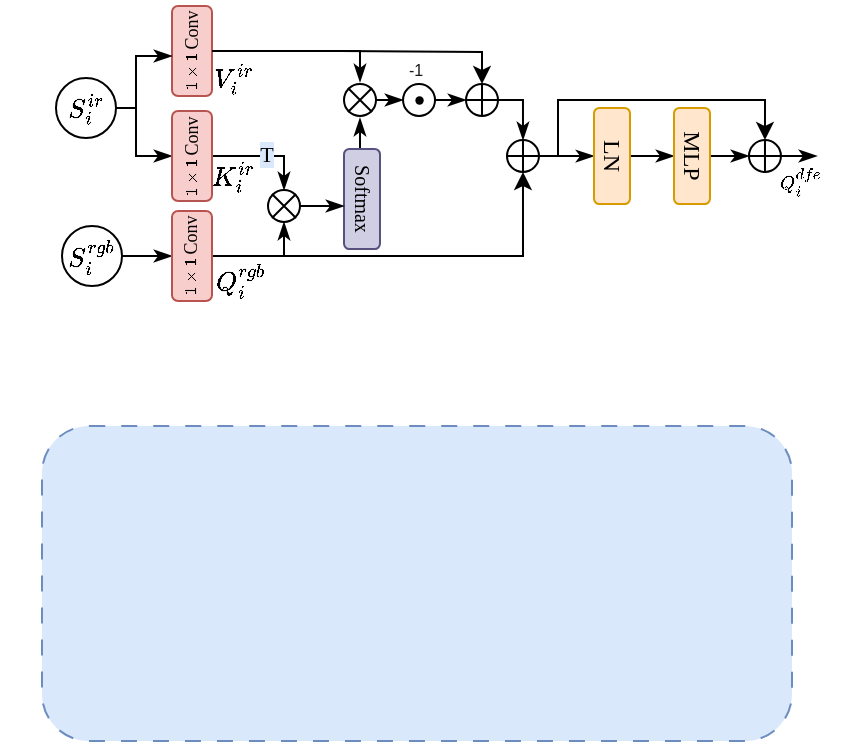 <mxfile version="26.1.1">
  <diagram name="第 1 页" id="xxBF5ol8PT6a56aNci-O">
    <mxGraphModel dx="309" dy="156" grid="1" gridSize="10" guides="1" tooltips="1" connect="1" arrows="1" fold="1" page="1" pageScale="1" pageWidth="827" pageHeight="1169" math="1" shadow="0">
      <root>
        <mxCell id="0" />
        <mxCell id="1" parent="0" />
        <mxCell id="FpNi_09DiMc6DCRJbx8O-7" value="" style="rounded=1;whiteSpace=wrap;html=1;fontFamily=Times New Roman;fillColor=#f8cecc;strokeColor=#b85450;horizontal=0;" parent="1" vertex="1">
          <mxGeometry x="260" y="260" width="20" height="45" as="geometry" />
        </mxCell>
        <mxCell id="FpNi_09DiMc6DCRJbx8O-92" value="" style="group" parent="1" vertex="1" connectable="0">
          <mxGeometry x="260" y="257" width="20" height="51" as="geometry" />
        </mxCell>
        <mxCell id="FpNi_09DiMc6DCRJbx8O-90" value="&lt;span style=&quot;font-family: &amp;quot;Times New Roman&amp;quot;;&quot;&gt;$$1\times1$$&lt;/span&gt;" style="text;html=1;align=center;verticalAlign=middle;whiteSpace=wrap;rounded=0;fontFamily=Helvetica;fontSize=8;fontColor=default;labelBackgroundColor=none;rotation=-90;" parent="FpNi_09DiMc6DCRJbx8O-92" vertex="1">
          <mxGeometry x="-5" y="26" width="30" height="20" as="geometry" />
        </mxCell>
        <mxCell id="FpNi_09DiMc6DCRJbx8O-91" value="Conv" style="text;html=1;align=center;verticalAlign=middle;whiteSpace=wrap;rounded=0;fontFamily=Times New Roman;fontSize=9;fontColor=default;labelBackgroundColor=none;rotation=-90;" parent="FpNi_09DiMc6DCRJbx8O-92" vertex="1">
          <mxGeometry x="-5" y="5" width="30" height="20" as="geometry" />
        </mxCell>
        <mxCell id="FpNi_09DiMc6DCRJbx8O-4" value="" style="rounded=1;whiteSpace=wrap;html=1;fillColor=#dae8fc;fontFamily=Times New Roman;strokeColor=#6c8ebf;dashed=1;dashPattern=8 8;" parent="1" vertex="1">
          <mxGeometry x="195" y="470" width="375" height="157.5" as="geometry" />
        </mxCell>
        <mxCell id="FpNi_09DiMc6DCRJbx8O-88" style="edgeStyle=orthogonalEdgeStyle;shape=connector;rounded=0;orthogonalLoop=1;jettySize=auto;html=1;entryX=0;entryY=0.5;entryDx=0;entryDy=0;strokeColor=default;align=center;verticalAlign=middle;fontFamily=Helvetica;fontSize=11;fontColor=default;labelBackgroundColor=default;endArrow=classicThin;endFill=1;" parent="1" edge="1">
          <mxGeometry relative="1" as="geometry">
            <mxPoint x="234" y="311" as="sourcePoint" />
            <mxPoint x="260" y="285" as="targetPoint" />
            <Array as="points">
              <mxPoint x="242" y="311" />
              <mxPoint x="242" y="285" />
            </Array>
          </mxGeometry>
        </mxCell>
        <mxCell id="FpNi_09DiMc6DCRJbx8O-89" style="edgeStyle=orthogonalEdgeStyle;shape=connector;rounded=0;orthogonalLoop=1;jettySize=auto;html=1;entryX=0;entryY=0.5;entryDx=0;entryDy=0;strokeColor=default;align=center;verticalAlign=middle;fontFamily=Helvetica;fontSize=11;fontColor=default;labelBackgroundColor=default;endArrow=classicThin;endFill=1;" parent="1" edge="1">
          <mxGeometry relative="1" as="geometry">
            <mxPoint x="232" y="311" as="sourcePoint" />
            <mxPoint x="260" y="335" as="targetPoint" />
            <Array as="points">
              <mxPoint x="242" y="311" />
              <mxPoint x="242" y="335" />
            </Array>
          </mxGeometry>
        </mxCell>
        <mxCell id="FpNi_09DiMc6DCRJbx8O-5" value="$$S_{i}^{ir}$$" style="ellipse;whiteSpace=wrap;html=1;aspect=fixed;fontFamily=Times New Roman;fontStyle=0;fontSize=13;" parent="1" vertex="1">
          <mxGeometry x="202" y="296" width="30" height="30" as="geometry" />
        </mxCell>
        <mxCell id="FpNi_09DiMc6DCRJbx8O-22" style="edgeStyle=orthogonalEdgeStyle;shape=connector;rounded=0;orthogonalLoop=1;jettySize=auto;html=1;entryX=0;entryY=0.5;entryDx=0;entryDy=0;strokeColor=default;align=center;verticalAlign=middle;fontFamily=Times New Roman;fontSize=11;fontColor=default;labelBackgroundColor=default;endArrow=classicThin;endFill=1;" parent="1" source="FpNi_09DiMc6DCRJbx8O-6" target="FpNi_09DiMc6DCRJbx8O-10" edge="1">
          <mxGeometry relative="1" as="geometry" />
        </mxCell>
        <mxCell id="FpNi_09DiMc6DCRJbx8O-6" value="&lt;span style=&quot;font-weight: normal;&quot;&gt;$$S_{i}^{rgb}$$&lt;/span&gt;" style="ellipse;whiteSpace=wrap;html=1;aspect=fixed;fontFamily=Times New Roman;fontStyle=1;fontSize=13;" parent="1" vertex="1">
          <mxGeometry x="205" y="370" width="30" height="30" as="geometry" />
        </mxCell>
        <mxCell id="FpNi_09DiMc6DCRJbx8O-79" style="edgeStyle=orthogonalEdgeStyle;shape=connector;rounded=0;orthogonalLoop=1;jettySize=auto;html=1;entryX=0.5;entryY=0;entryDx=0;entryDy=0;strokeColor=default;align=center;verticalAlign=middle;fontFamily=Helvetica;fontSize=11;fontColor=default;labelBackgroundColor=default;endArrow=classicThin;endFill=1;exitX=1;exitY=0.5;exitDx=0;exitDy=0;" parent="1" source="FpNi_09DiMc6DCRJbx8O-7" edge="1">
          <mxGeometry relative="1" as="geometry">
            <Array as="points">
              <mxPoint x="354" y="283" />
            </Array>
            <mxPoint x="354" y="298" as="targetPoint" />
            <mxPoint x="280" y="284.0" as="sourcePoint" />
          </mxGeometry>
        </mxCell>
        <mxCell id="-w79I9yW63wg192La236-12" style="edgeStyle=orthogonalEdgeStyle;rounded=0;orthogonalLoop=1;jettySize=auto;html=1;entryX=0.5;entryY=0;entryDx=0;entryDy=0;" edge="1" parent="1" source="FpNi_09DiMc6DCRJbx8O-7" target="FpNi_09DiMc6DCRJbx8O-47">
          <mxGeometry relative="1" as="geometry">
            <Array as="points">
              <mxPoint x="344" y="283" />
              <mxPoint x="415" y="283" />
            </Array>
          </mxGeometry>
        </mxCell>
        <mxCell id="FpNi_09DiMc6DCRJbx8O-23" style="edgeStyle=orthogonalEdgeStyle;shape=connector;rounded=0;orthogonalLoop=1;jettySize=auto;html=1;entryX=0.5;entryY=0;entryDx=0;entryDy=0;strokeColor=default;align=center;verticalAlign=middle;fontFamily=Times New Roman;fontSize=11;fontColor=default;labelBackgroundColor=default;endArrow=classicThin;endFill=1;" parent="1" source="FpNi_09DiMc6DCRJbx8O-9" target="FpNi_09DiMc6DCRJbx8O-38" edge="1">
          <mxGeometry relative="1" as="geometry">
            <mxPoint x="316" y="350" as="targetPoint" />
            <Array as="points">
              <mxPoint x="316" y="335" />
            </Array>
          </mxGeometry>
        </mxCell>
        <mxCell id="FpNi_09DiMc6DCRJbx8O-111" value="&lt;font face=&quot;Times New Roman&quot;&gt;T&lt;/font&gt;" style="edgeLabel;html=1;align=center;verticalAlign=middle;resizable=0;points=[];fontFamily=Helvetica;fontSize=11;fontColor=default;labelBackgroundColor=#DAE8FC;" parent="FpNi_09DiMc6DCRJbx8O-23" vertex="1" connectable="0">
          <mxGeometry x="0.213" relative="1" as="geometry">
            <mxPoint x="-5" y="-1" as="offset" />
          </mxGeometry>
        </mxCell>
        <mxCell id="FpNi_09DiMc6DCRJbx8O-9" value="" style="rounded=1;whiteSpace=wrap;html=1;fontFamily=Times New Roman;fillColor=#f8cecc;strokeColor=#b85450;" parent="1" vertex="1">
          <mxGeometry x="260" y="312.5" width="20" height="45" as="geometry" />
        </mxCell>
        <mxCell id="FpNi_09DiMc6DCRJbx8O-24" style="edgeStyle=orthogonalEdgeStyle;shape=connector;rounded=0;orthogonalLoop=1;jettySize=auto;html=1;entryX=0.5;entryY=1;entryDx=0;entryDy=0;strokeColor=default;align=center;verticalAlign=middle;fontFamily=Times New Roman;fontSize=11;fontColor=default;labelBackgroundColor=default;endArrow=classicThin;endFill=1;" parent="1" source="FpNi_09DiMc6DCRJbx8O-10" target="FpNi_09DiMc6DCRJbx8O-38" edge="1">
          <mxGeometry relative="1" as="geometry">
            <mxPoint x="316" y="370" as="targetPoint" />
            <Array as="points">
              <mxPoint x="316" y="385" />
            </Array>
          </mxGeometry>
        </mxCell>
        <mxCell id="S-Mi5jXUEYxEtuWQJKCp-10" style="edgeStyle=orthogonalEdgeStyle;rounded=0;orthogonalLoop=1;jettySize=auto;html=1;entryX=0.5;entryY=1;entryDx=0;entryDy=0;" parent="1" source="FpNi_09DiMc6DCRJbx8O-10" target="FpNi_09DiMc6DCRJbx8O-53" edge="1">
          <mxGeometry relative="1" as="geometry">
            <mxPoint x="410" y="340" as="targetPoint" />
          </mxGeometry>
        </mxCell>
        <mxCell id="FpNi_09DiMc6DCRJbx8O-10" value="" style="rounded=1;whiteSpace=wrap;html=1;fontFamily=Times New Roman;fillColor=#f8cecc;strokeColor=#b85450;" parent="1" vertex="1">
          <mxGeometry x="260" y="362.5" width="20" height="45" as="geometry" />
        </mxCell>
        <mxCell id="FpNi_09DiMc6DCRJbx8O-78" style="shape=connector;rounded=0;orthogonalLoop=1;jettySize=auto;html=1;entryX=0.5;entryY=1;entryDx=0;entryDy=0;strokeColor=default;align=center;verticalAlign=middle;fontFamily=Helvetica;fontSize=11;fontColor=default;labelBackgroundColor=default;endArrow=classicThin;endFill=1;" parent="1" edge="1">
          <mxGeometry relative="1" as="geometry">
            <mxPoint x="354" y="316" as="targetPoint" />
            <mxPoint x="354" y="331" as="sourcePoint" />
          </mxGeometry>
        </mxCell>
        <mxCell id="FpNi_09DiMc6DCRJbx8O-12" value="Softmax" style="rounded=1;whiteSpace=wrap;html=1;horizontal=0;flipV=0;flipH=0;rotation=-180;fontFamily=Times New Roman;fillColor=#d0cee2;strokeColor=#56517e;spacingTop=-2;fontSize=10;" parent="1" vertex="1">
          <mxGeometry x="346" y="331.5" width="18" height="50" as="geometry" />
        </mxCell>
        <mxCell id="FpNi_09DiMc6DCRJbx8O-28" style="shape=connector;rounded=0;orthogonalLoop=1;jettySize=auto;html=1;entryX=0;entryY=0.5;entryDx=0;entryDy=0;strokeColor=default;align=center;verticalAlign=middle;fontFamily=Times New Roman;fontSize=11;fontColor=default;labelBackgroundColor=default;endArrow=classicThin;endFill=1;exitX=1;exitY=0.5;exitDx=0;exitDy=0;" parent="1" source="S-Mi5jXUEYxEtuWQJKCp-5" target="FpNi_09DiMc6DCRJbx8O-47" edge="1">
          <mxGeometry relative="1" as="geometry">
            <mxPoint x="354" y="307" as="sourcePoint" />
            <mxPoint x="374" y="307.018" as="targetPoint" />
          </mxGeometry>
        </mxCell>
        <mxCell id="FpNi_09DiMc6DCRJbx8O-32" style="edgeStyle=orthogonalEdgeStyle;shape=connector;rounded=0;orthogonalLoop=1;jettySize=auto;html=1;entryX=1;entryY=0.5;entryDx=0;entryDy=0;strokeColor=default;align=center;verticalAlign=middle;fontFamily=Times New Roman;fontSize=11;fontColor=default;labelBackgroundColor=default;endArrow=classicThin;endFill=1;" parent="1" target="FpNi_09DiMc6DCRJbx8O-17" edge="1">
          <mxGeometry relative="1" as="geometry">
            <mxPoint x="444.0" y="335.014" as="sourcePoint" />
          </mxGeometry>
        </mxCell>
        <mxCell id="FpNi_09DiMc6DCRJbx8O-33" style="edgeStyle=orthogonalEdgeStyle;shape=connector;rounded=0;orthogonalLoop=1;jettySize=auto;html=1;entryX=1;entryY=0.5;entryDx=0;entryDy=0;strokeColor=default;align=center;verticalAlign=middle;fontFamily=Times New Roman;fontSize=11;fontColor=default;labelBackgroundColor=default;endArrow=classicThin;endFill=1;" parent="1" source="FpNi_09DiMc6DCRJbx8O-17" target="FpNi_09DiMc6DCRJbx8O-18" edge="1">
          <mxGeometry relative="1" as="geometry" />
        </mxCell>
        <mxCell id="FpNi_09DiMc6DCRJbx8O-17" value="LN" style="rounded=1;whiteSpace=wrap;html=1;fontFamily=Times New Roman;horizontal=0;rotation=-180;fillColor=#ffe6cc;strokeColor=#d79b00;" parent="1" vertex="1">
          <mxGeometry x="471" y="311" width="18" height="48" as="geometry" />
        </mxCell>
        <mxCell id="FpNi_09DiMc6DCRJbx8O-64" style="edgeStyle=orthogonalEdgeStyle;shape=connector;rounded=0;orthogonalLoop=1;jettySize=auto;html=1;entryX=0;entryY=0.5;entryDx=0;entryDy=0;strokeColor=default;align=center;verticalAlign=middle;fontFamily=Times New Roman;fontSize=11;fontColor=default;labelBackgroundColor=default;endArrow=classicThin;endFill=1;" parent="1" edge="1">
          <mxGeometry relative="1" as="geometry">
            <mxPoint x="529" y="335.0" as="sourcePoint" />
            <mxPoint x="548.48" y="335.0" as="targetPoint" />
          </mxGeometry>
        </mxCell>
        <mxCell id="FpNi_09DiMc6DCRJbx8O-18" value="MLP" style="rounded=1;whiteSpace=wrap;html=1;fontFamily=Times New Roman;horizontal=0;rotation=-180;fillColor=#ffe6cc;strokeColor=#d79b00;" parent="1" vertex="1">
          <mxGeometry x="511" y="311" width="18" height="48" as="geometry" />
        </mxCell>
        <mxCell id="FpNi_09DiMc6DCRJbx8O-45" value="" style="group;fontFamily=Times New Roman;" parent="1" vertex="1" connectable="0">
          <mxGeometry x="308" y="352" width="16" height="16" as="geometry" />
        </mxCell>
        <mxCell id="FpNi_09DiMc6DCRJbx8O-38" value="" style="ellipse;whiteSpace=wrap;html=1;aspect=fixed;fontFamily=Times New Roman;" parent="FpNi_09DiMc6DCRJbx8O-45" vertex="1">
          <mxGeometry width="16" height="16" as="geometry" />
        </mxCell>
        <mxCell id="FpNi_09DiMc6DCRJbx8O-39" value="" style="shape=umlDestroy;whiteSpace=wrap;html=1;strokeWidth=1;targetShapes=umlLifeline;fontFamily=Times New Roman;fontSize=11;fontColor=default;labelBackgroundColor=default;" parent="FpNi_09DiMc6DCRJbx8O-45" vertex="1">
          <mxGeometry x="2.004" y="2.004" width="12" height="12" as="geometry" />
        </mxCell>
        <mxCell id="FpNi_09DiMc6DCRJbx8O-51" value="" style="group;fontFamily=Times New Roman;" parent="1" vertex="1" connectable="0">
          <mxGeometry x="406.518" y="298.518" width="16.971" height="16.971" as="geometry" />
        </mxCell>
        <mxCell id="FpNi_09DiMc6DCRJbx8O-47" value="" style="ellipse;whiteSpace=wrap;html=1;aspect=fixed;container=0;fontFamily=Times New Roman;" parent="FpNi_09DiMc6DCRJbx8O-51" vertex="1">
          <mxGeometry x="0.482" y="0.482" width="16" height="16" as="geometry" />
        </mxCell>
        <mxCell id="FpNi_09DiMc6DCRJbx8O-58" value="" style="ellipse;whiteSpace=wrap;html=1;aspect=fixed;container=0;fontFamily=Times New Roman;" parent="1" vertex="1">
          <mxGeometry x="548.48" y="327" width="16" height="16" as="geometry" />
        </mxCell>
        <mxCell id="FpNi_09DiMc6DCRJbx8O-59" value="" style="shape=umlDestroy;whiteSpace=wrap;html=1;strokeWidth=1;targetShapes=umlLifeline;fontFamily=Times New Roman;fontSize=11;fontColor=default;labelBackgroundColor=default;container=0;rotation=45;" parent="1" vertex="1">
          <mxGeometry x="550.484" y="329.004" width="12" height="12" as="geometry" />
        </mxCell>
        <mxCell id="FpNi_09DiMc6DCRJbx8O-68" style="edgeStyle=orthogonalEdgeStyle;shape=connector;rounded=0;orthogonalLoop=1;jettySize=auto;html=1;entryX=1;entryY=0.5;entryDx=0;entryDy=0;strokeColor=default;align=center;verticalAlign=middle;fontFamily=Times New Roman;fontSize=11;fontColor=default;labelBackgroundColor=default;endArrow=classicThin;endFill=1;" parent="1" edge="1">
          <mxGeometry relative="1" as="geometry">
            <mxPoint x="324.004" y="360" as="sourcePoint" />
            <mxPoint x="346" y="360" as="targetPoint" />
          </mxGeometry>
        </mxCell>
        <mxCell id="FpNi_09DiMc6DCRJbx8O-70" style="edgeStyle=orthogonalEdgeStyle;shape=connector;rounded=0;orthogonalLoop=1;jettySize=auto;html=1;entryX=0;entryY=0.5;entryDx=0;entryDy=0;strokeColor=default;align=center;verticalAlign=middle;fontFamily=Times New Roman;fontSize=11;fontColor=default;labelBackgroundColor=default;endArrow=classicThin;endFill=1;" parent="1" edge="1">
          <mxGeometry relative="1" as="geometry">
            <mxPoint x="563" y="335.0" as="sourcePoint" />
            <mxPoint x="582.48" y="335.0" as="targetPoint" />
          </mxGeometry>
        </mxCell>
        <mxCell id="FpNi_09DiMc6DCRJbx8O-86" value="" style="shape=umlDestroy;whiteSpace=wrap;html=1;strokeWidth=1;targetShapes=umlLifeline;fontFamily=Times New Roman;fontSize=11;fontColor=default;labelBackgroundColor=default;container=0;rotation=45;" parent="1" vertex="1">
          <mxGeometry x="409.004" y="301" width="12" height="12" as="geometry" />
        </mxCell>
        <mxCell id="FpNi_09DiMc6DCRJbx8O-93" value="" style="group" parent="1" vertex="1" connectable="0">
          <mxGeometry x="260" y="310" width="20" height="51" as="geometry" />
        </mxCell>
        <mxCell id="FpNi_09DiMc6DCRJbx8O-94" value="&lt;span style=&quot;font-family: &amp;quot;Times New Roman&amp;quot;;&quot;&gt;$$1\times1$$&lt;/span&gt;" style="text;html=1;align=center;verticalAlign=middle;whiteSpace=wrap;rounded=0;fontFamily=Helvetica;fontSize=8;fontColor=default;labelBackgroundColor=none;rotation=-90;" parent="FpNi_09DiMc6DCRJbx8O-93" vertex="1">
          <mxGeometry x="-5" y="26" width="30" height="20" as="geometry" />
        </mxCell>
        <mxCell id="FpNi_09DiMc6DCRJbx8O-95" value="Conv" style="text;html=1;align=center;verticalAlign=middle;whiteSpace=wrap;rounded=0;fontFamily=Times New Roman;fontSize=9;fontColor=default;labelBackgroundColor=none;rotation=-90;" parent="FpNi_09DiMc6DCRJbx8O-93" vertex="1">
          <mxGeometry x="-5" y="5" width="30" height="20" as="geometry" />
        </mxCell>
        <mxCell id="FpNi_09DiMc6DCRJbx8O-96" value="" style="group" parent="1" vertex="1" connectable="0">
          <mxGeometry x="259" y="359.5" width="20" height="51" as="geometry" />
        </mxCell>
        <mxCell id="FpNi_09DiMc6DCRJbx8O-97" value="&lt;span style=&quot;font-family: &amp;quot;Times New Roman&amp;quot;;&quot;&gt;$$1\times1$$&lt;/span&gt;" style="text;html=1;align=center;verticalAlign=middle;whiteSpace=wrap;rounded=0;fontFamily=Helvetica;fontSize=8;fontColor=default;labelBackgroundColor=none;rotation=-90;" parent="FpNi_09DiMc6DCRJbx8O-96" vertex="1">
          <mxGeometry x="-5" y="26" width="30" height="20" as="geometry" />
        </mxCell>
        <mxCell id="FpNi_09DiMc6DCRJbx8O-98" value="Conv" style="text;html=1;align=center;verticalAlign=middle;whiteSpace=wrap;rounded=0;fontFamily=Times New Roman;fontSize=9;fontColor=default;labelBackgroundColor=none;rotation=-90;" parent="FpNi_09DiMc6DCRJbx8O-96" vertex="1">
          <mxGeometry x="-5" y="5" width="30" height="20" as="geometry" />
        </mxCell>
        <mxCell id="FpNi_09DiMc6DCRJbx8O-104" value="&lt;span style=&quot;font-size: 13px;&quot;&gt;$$Q_{i}^{rgb}$$&lt;/span&gt;" style="text;html=1;align=center;verticalAlign=middle;whiteSpace=wrap;rounded=0;fontFamily=Times New Roman;fontSize=11;fontColor=default;labelBackgroundColor=none;" parent="1" vertex="1">
          <mxGeometry x="286" y="386.5" width="16" height="20" as="geometry" />
        </mxCell>
        <mxCell id="FpNi_09DiMc6DCRJbx8O-105" value="&lt;span style=&quot;font-size: 13px;&quot;&gt;$$K_{i}^{ir}$$&lt;/span&gt;" style="text;html=1;align=center;verticalAlign=middle;whiteSpace=wrap;rounded=0;fontFamily=Times New Roman;fontSize=11;fontColor=default;labelBackgroundColor=none;" parent="1" vertex="1">
          <mxGeometry x="283" y="335.49" width="16" height="20" as="geometry" />
        </mxCell>
        <mxCell id="FpNi_09DiMc6DCRJbx8O-106" value="&lt;span style=&quot;font-size: 13px;&quot;&gt;$$V_{i}^{ir}$$&lt;/span&gt;" style="text;html=1;align=center;verticalAlign=middle;whiteSpace=wrap;rounded=0;fontFamily=Times New Roman;fontSize=11;fontColor=default;labelBackgroundColor=none;" parent="1" vertex="1">
          <mxGeometry x="283" y="286" width="16" height="20" as="geometry" />
        </mxCell>
        <mxCell id="uWF-KKPFFwf3fT6PSN3J-1" value="$$Q^{dfe}_i$$" style="text;html=1;align=center;verticalAlign=middle;whiteSpace=wrap;rounded=0;fontFamily=Helvetica;fontSize=8;fontColor=default;labelBackgroundColor=none;" parent="1" vertex="1">
          <mxGeometry x="544" y="332.5" width="60" height="30" as="geometry" />
        </mxCell>
        <mxCell id="S-Mi5jXUEYxEtuWQJKCp-5" value="" style="ellipse;whiteSpace=wrap;html=1;aspect=fixed;fontFamily=Times New Roman;" parent="1" vertex="1">
          <mxGeometry x="375.52" y="299" width="16" height="16" as="geometry" />
        </mxCell>
        <mxCell id="-w79I9yW63wg192La236-3" style="edgeStyle=orthogonalEdgeStyle;rounded=0;orthogonalLoop=1;jettySize=auto;html=1;entryX=0.5;entryY=0;entryDx=0;entryDy=0;" edge="1" parent="1" source="FpNi_09DiMc6DCRJbx8O-53" target="FpNi_09DiMc6DCRJbx8O-58">
          <mxGeometry relative="1" as="geometry">
            <Array as="points">
              <mxPoint x="453" y="335" />
              <mxPoint x="453" y="307" />
              <mxPoint x="557" y="307" />
            </Array>
          </mxGeometry>
        </mxCell>
        <mxCell id="FpNi_09DiMc6DCRJbx8O-53" value="" style="ellipse;whiteSpace=wrap;html=1;aspect=fixed;container=0;fontFamily=Times New Roman;" parent="1" vertex="1">
          <mxGeometry x="427.49" y="327" width="16" height="16" as="geometry" />
        </mxCell>
        <mxCell id="FpNi_09DiMc6DCRJbx8O-54" value="" style="shape=umlDestroy;whiteSpace=wrap;html=1;strokeWidth=1;targetShapes=umlLifeline;fontFamily=Times New Roman;fontSize=11;fontColor=default;labelBackgroundColor=default;container=0;rotation=45;" parent="1" vertex="1">
          <mxGeometry x="429.494" y="329" width="12" height="12" as="geometry" />
        </mxCell>
        <mxCell id="S-Mi5jXUEYxEtuWQJKCp-11" style="rounded=0;orthogonalLoop=1;jettySize=auto;html=1;endArrow=classicThin;endFill=1;" parent="1" edge="1">
          <mxGeometry relative="1" as="geometry">
            <mxPoint x="423.49" y="307" as="sourcePoint" />
            <mxPoint x="435.49" y="327" as="targetPoint" />
            <Array as="points">
              <mxPoint x="435.49" y="307" />
            </Array>
          </mxGeometry>
        </mxCell>
        <mxCell id="-w79I9yW63wg192La236-1" value="" style="shape=waypoint;sketch=0;fillStyle=solid;size=6;pointerEvents=1;points=[];fillColor=none;resizable=0;rotatable=0;perimeter=centerPerimeter;snapToPoint=1;strokeWidth=0.1;" vertex="1" parent="1">
          <mxGeometry x="373.52" y="297" width="20" height="20" as="geometry" />
        </mxCell>
        <mxCell id="-w79I9yW63wg192La236-5" value="" style="group;fontFamily=Times New Roman;" vertex="1" connectable="0" parent="1">
          <mxGeometry x="346" y="299" width="16" height="16" as="geometry" />
        </mxCell>
        <mxCell id="-w79I9yW63wg192La236-6" value="" style="ellipse;whiteSpace=wrap;html=1;aspect=fixed;fontFamily=Times New Roman;" vertex="1" parent="-w79I9yW63wg192La236-5">
          <mxGeometry width="16" height="16" as="geometry" />
        </mxCell>
        <mxCell id="-w79I9yW63wg192La236-7" value="" style="shape=umlDestroy;whiteSpace=wrap;html=1;strokeWidth=1;targetShapes=umlLifeline;fontFamily=Times New Roman;fontSize=11;fontColor=default;labelBackgroundColor=default;" vertex="1" parent="-w79I9yW63wg192La236-5">
          <mxGeometry x="2.004" y="2.004" width="12" height="12" as="geometry" />
        </mxCell>
        <mxCell id="-w79I9yW63wg192La236-8" style="rounded=0;orthogonalLoop=1;jettySize=auto;html=1;entryX=0;entryY=0.5;entryDx=0;entryDy=0;endArrow=classicThin;endFill=1;" edge="1" parent="1" source="-w79I9yW63wg192La236-6" target="S-Mi5jXUEYxEtuWQJKCp-5">
          <mxGeometry relative="1" as="geometry" />
        </mxCell>
        <mxCell id="FpNi_09DiMc6DCRJbx8O-115" value="&lt;span style=&quot;color: rgb(25, 25, 25); font-family: &amp;quot;PingFang SC&amp;quot;, Arial, 微软雅黑, 宋体, simsun, sans-serif; text-align: left;&quot;&gt;&lt;font&gt;-1&lt;/font&gt;&lt;/span&gt;" style="text;html=1;align=center;verticalAlign=middle;whiteSpace=wrap;rounded=0;fontFamily=Helvetica;fontSize=8;fontColor=default;labelBackgroundColor=none;" parent="1" vertex="1">
          <mxGeometry x="378.26" y="287" width="8.48" height="10" as="geometry" />
        </mxCell>
      </root>
    </mxGraphModel>
  </diagram>
</mxfile>
